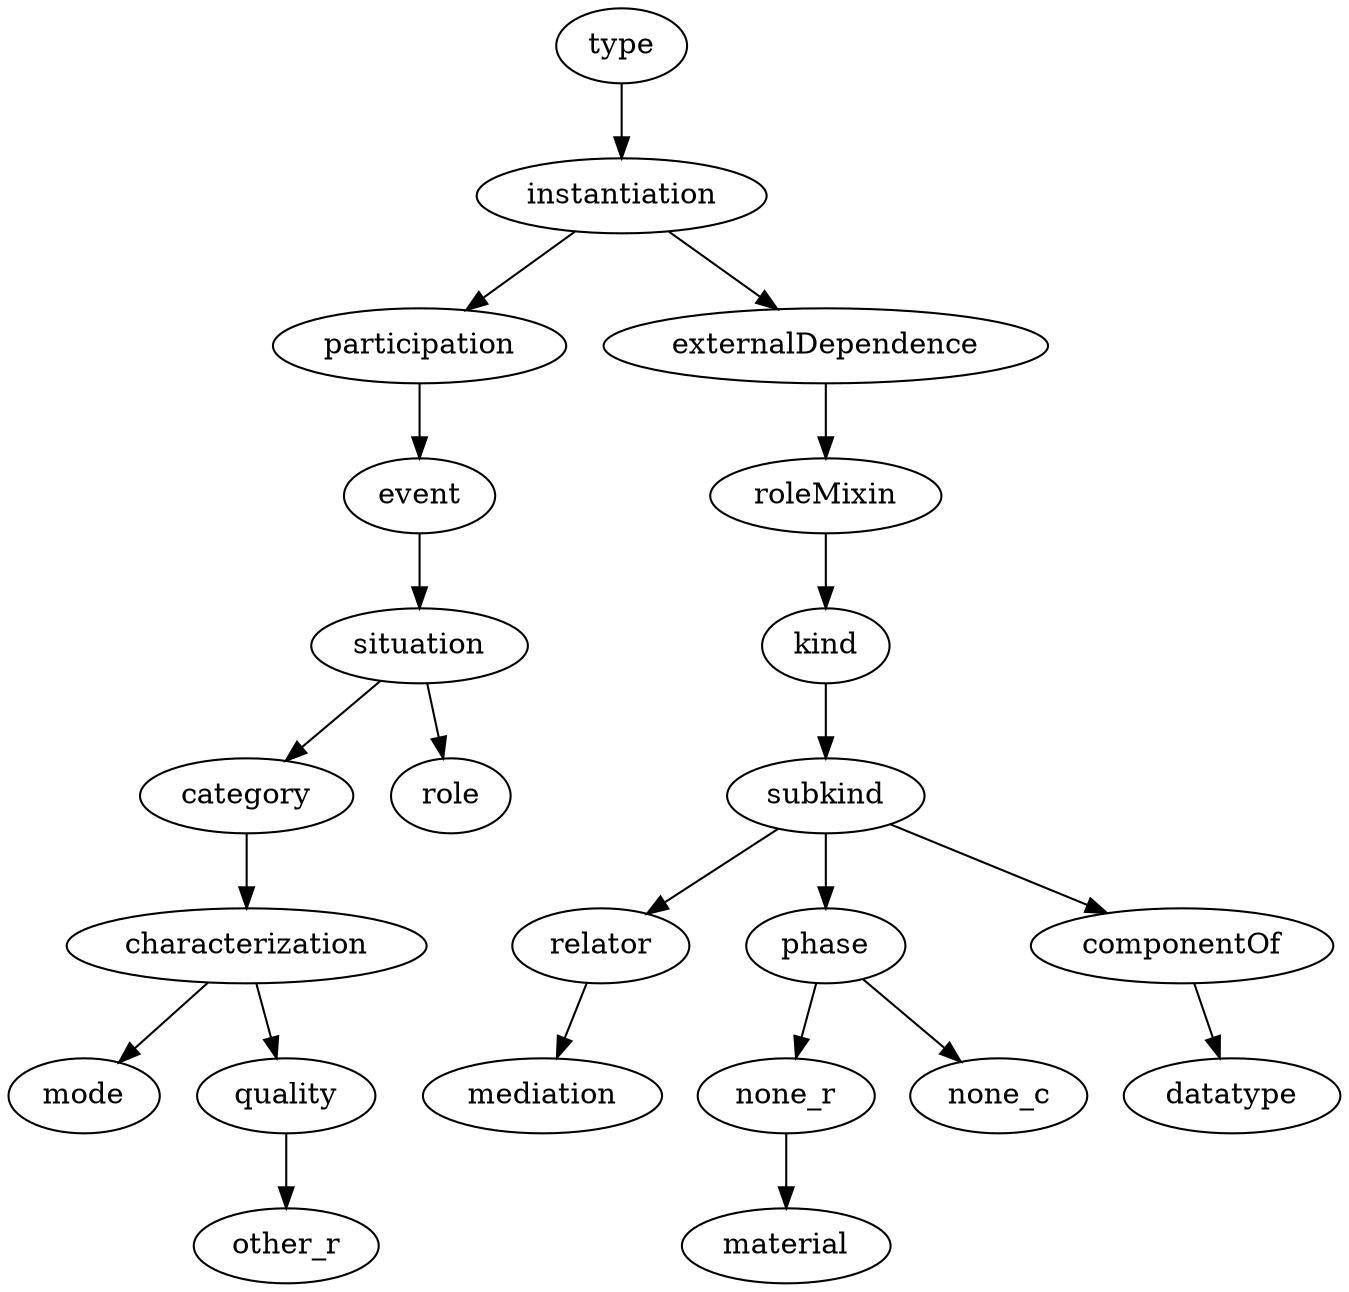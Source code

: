 strict digraph  {
type;
instantiation;
participation;
externalDependence;
event;
situation;
category;
role;
characterization;
mode;
quality;
roleMixin;
kind;
subkind;
relator;
phase;
componentOf;
mediation;
none_r;
none_c;
material;
datatype;
other_r;
type -> instantiation;
instantiation -> participation;
instantiation -> externalDependence;
participation -> event;
externalDependence -> roleMixin;
event -> situation;
situation -> category;
situation -> role;
category -> characterization;
characterization -> mode;
characterization -> quality;
quality -> other_r;
roleMixin -> kind;
kind -> subkind;
subkind -> relator;
subkind -> phase;
subkind -> componentOf;
relator -> mediation;
phase -> none_r;
phase -> none_c;
componentOf -> datatype;
none_r -> material;
}
